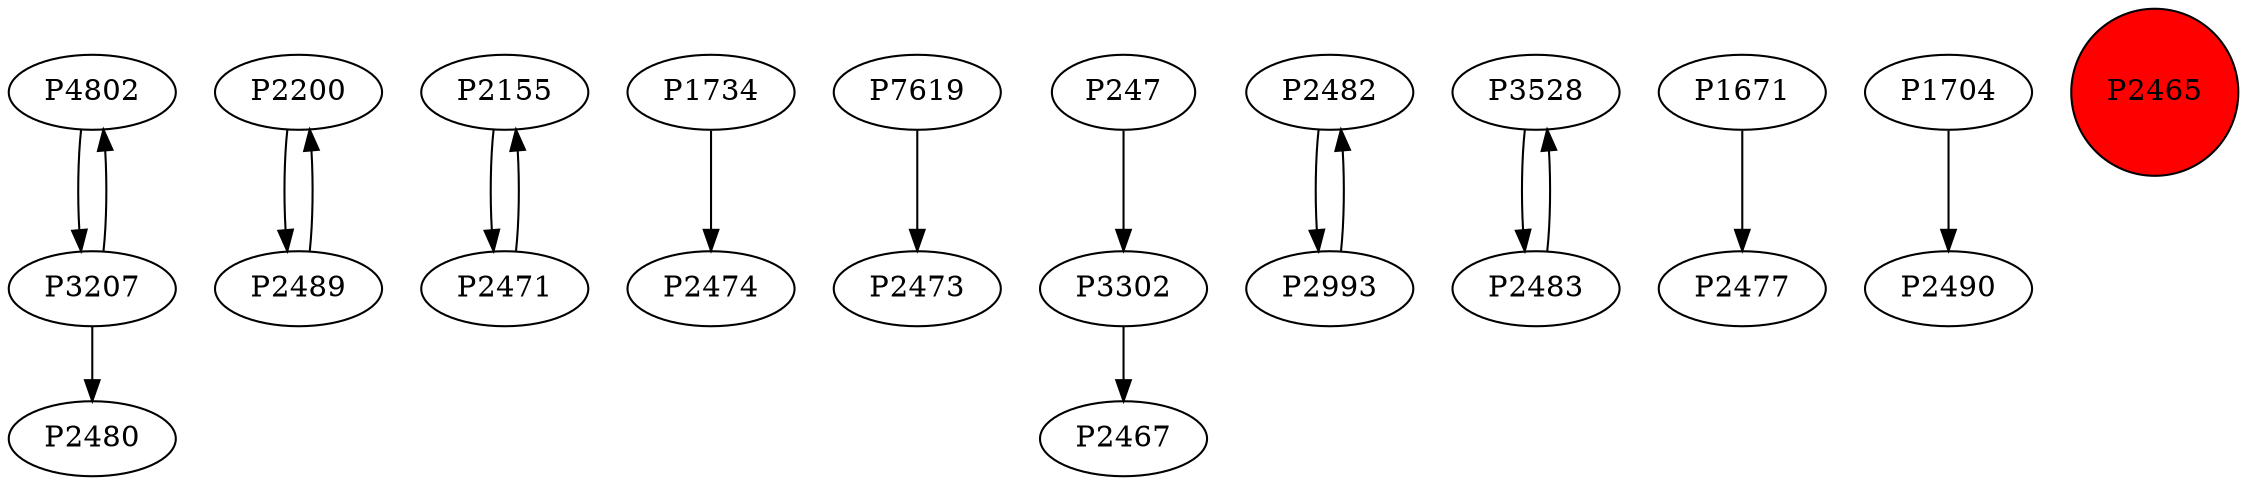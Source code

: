 digraph {
	P4802 -> P3207
	P2200 -> P2489
	P2155 -> P2471
	P1734 -> P2474
	P2471 -> P2155
	P3207 -> P4802
	P7619 -> P2473
	P2489 -> P2200
	P247 -> P3302
	P3207 -> P2480
	P3302 -> P2467
	P2482 -> P2993
	P3528 -> P2483
	P2483 -> P3528
	P1671 -> P2477
	P1704 -> P2490
	P2993 -> P2482
	P2465 [shape=circle]
	P2465 [style=filled]
	P2465 [fillcolor=red]
}
